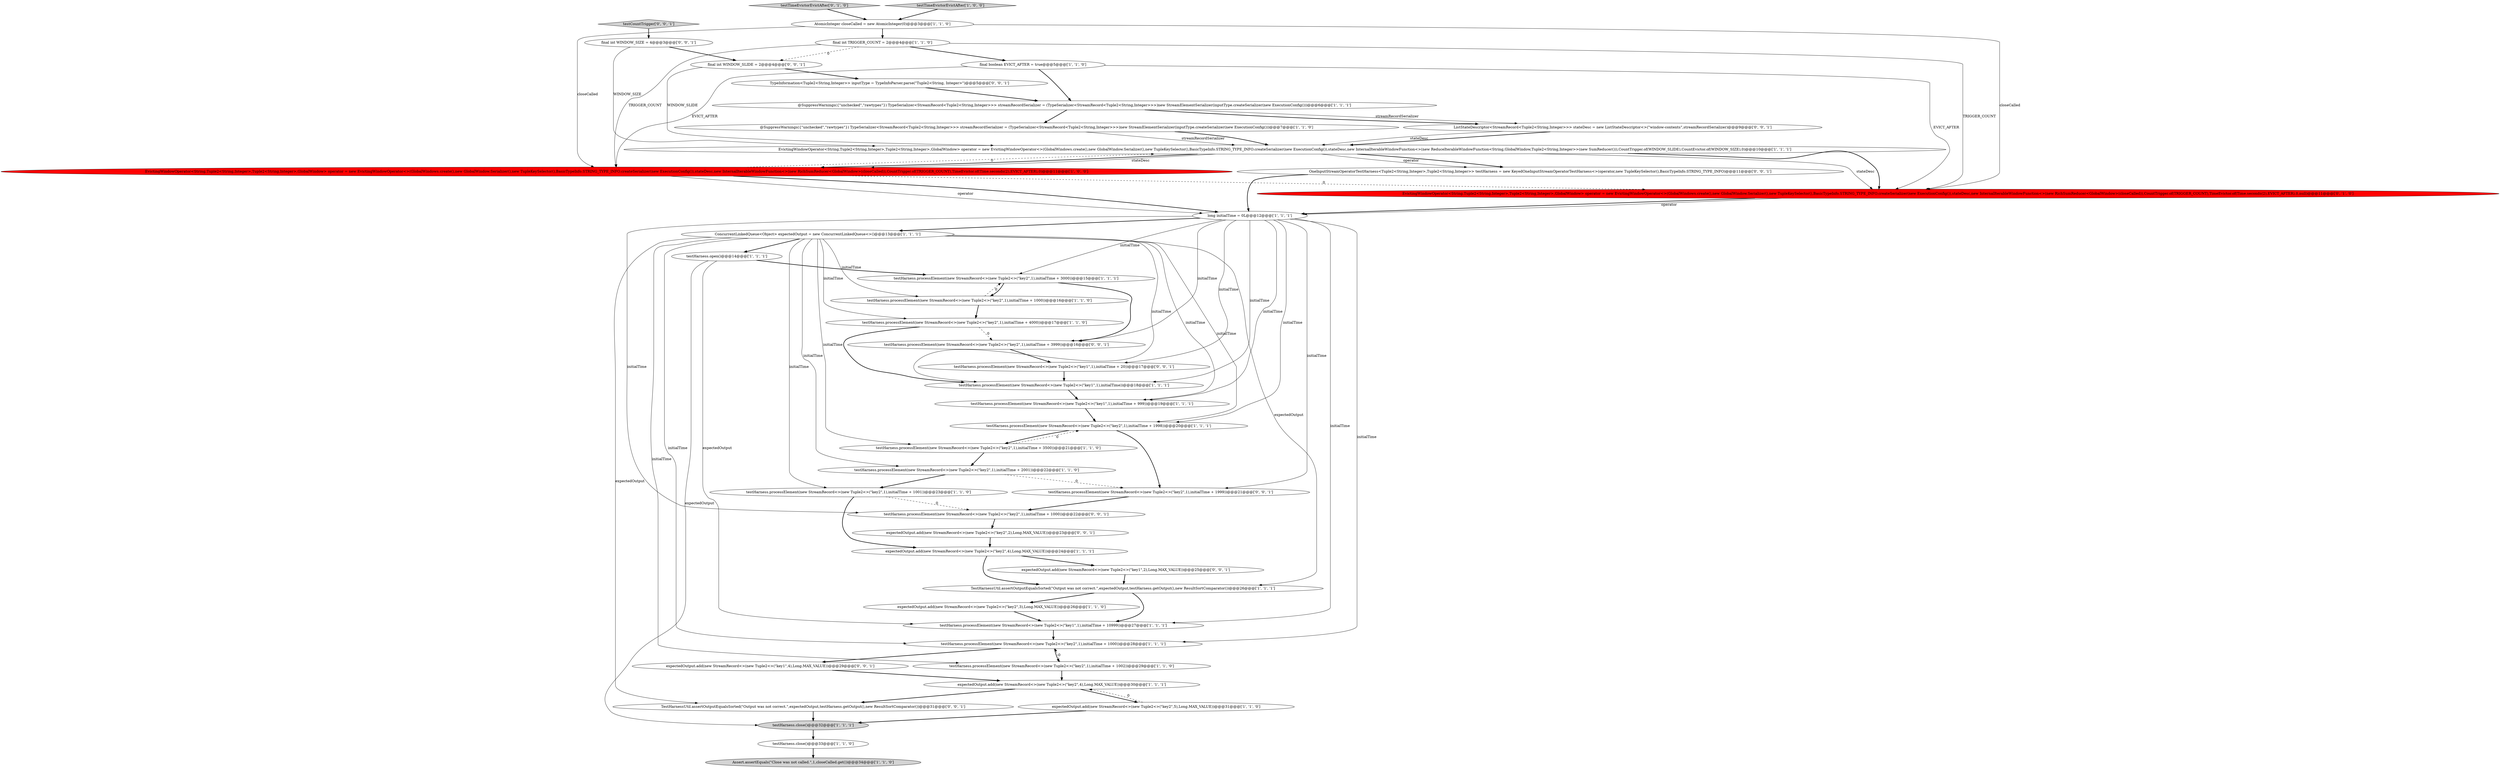 digraph {
0 [style = filled, label = "final boolean EVICT_AFTER = true@@@5@@@['1', '1', '0']", fillcolor = white, shape = ellipse image = "AAA0AAABBB1BBB"];
17 [style = filled, label = "@SuppressWarnings({\"unchecked\",\"rawtypes\"}) TypeSerializer<StreamRecord<Tuple2<String,Integer>>> streamRecordSerializer = (TypeSerializer<StreamRecord<Tuple2<String,Integer>>>)new StreamElementSerializer(inputType.createSerializer(new ExecutionConfig()))@@@6@@@['1', '1', '1']", fillcolor = white, shape = ellipse image = "AAA0AAABBB1BBB"];
9 [style = filled, label = "testHarness.processElement(new StreamRecord<>(new Tuple2<>(\"key2\",1),initialTime + 3000))@@@15@@@['1', '1', '1']", fillcolor = white, shape = ellipse image = "AAA0AAABBB1BBB"];
4 [style = filled, label = "expectedOutput.add(new StreamRecord<>(new Tuple2<>(\"key2\",3),Long.MAX_VALUE))@@@26@@@['1', '1', '0']", fillcolor = white, shape = ellipse image = "AAA0AAABBB1BBB"];
44 [style = filled, label = "TypeInformation<Tuple2<String,Integer>> inputType = TypeInfoParser.parse(\"Tuple2<String, Integer>\")@@@5@@@['0', '0', '1']", fillcolor = white, shape = ellipse image = "AAA0AAABBB3BBB"];
15 [style = filled, label = "ConcurrentLinkedQueue<Object> expectedOutput = new ConcurrentLinkedQueue<>()@@@13@@@['1', '1', '1']", fillcolor = white, shape = ellipse image = "AAA0AAABBB1BBB"];
42 [style = filled, label = "final int WINDOW_SLIDE = 2@@@4@@@['0', '0', '1']", fillcolor = white, shape = ellipse image = "AAA0AAABBB3BBB"];
45 [style = filled, label = "testHarness.processElement(new StreamRecord<>(new Tuple2<>(\"key2\",1),initialTime + 1000))@@@22@@@['0', '0', '1']", fillcolor = white, shape = ellipse image = "AAA0AAABBB3BBB"];
33 [style = filled, label = "testCountTrigger['0', '0', '1']", fillcolor = lightgray, shape = diamond image = "AAA0AAABBB3BBB"];
43 [style = filled, label = "testHarness.processElement(new StreamRecord<>(new Tuple2<>(\"key1\",1),initialTime + 20))@@@17@@@['0', '0', '1']", fillcolor = white, shape = ellipse image = "AAA0AAABBB3BBB"];
32 [style = filled, label = "EvictingWindowOperator<String,Tuple2<String,Integer>,Tuple2<String,Integer>,GlobalWindow> operator = new EvictingWindowOperator<>(GlobalWindows.create(),new GlobalWindow.Serializer(),new TupleKeySelector(),BasicTypeInfo.STRING_TYPE_INFO.createSerializer(new ExecutionConfig()),stateDesc,new InternalIterableWindowFunction<>(new RichSumReducer<GlobalWindow>(closeCalled)),CountTrigger.of(TRIGGER_COUNT),TimeEvictor.of(Time.seconds(2),EVICT_AFTER),0,null)@@@11@@@['0', '1', '0']", fillcolor = red, shape = ellipse image = "AAA1AAABBB2BBB"];
8 [style = filled, label = "Assert.assertEquals(\"Close was not called.\",1,closeCalled.get())@@@34@@@['1', '1', '0']", fillcolor = lightgray, shape = ellipse image = "AAA0AAABBB1BBB"];
23 [style = filled, label = "long initialTime = 0L@@@12@@@['1', '1', '1']", fillcolor = white, shape = ellipse image = "AAA0AAABBB1BBB"];
25 [style = filled, label = "testHarness.processElement(new StreamRecord<>(new Tuple2<>(\"key2\",1),initialTime + 1002))@@@29@@@['1', '1', '0']", fillcolor = white, shape = ellipse image = "AAA0AAABBB1BBB"];
41 [style = filled, label = "expectedOutput.add(new StreamRecord<>(new Tuple2<>(\"key2\",2),Long.MAX_VALUE))@@@23@@@['0', '0', '1']", fillcolor = white, shape = ellipse image = "AAA0AAABBB3BBB"];
18 [style = filled, label = "@SuppressWarnings({\"unchecked\",\"rawtypes\"}) TypeSerializer<StreamRecord<Tuple2<String,Integer>>> streamRecordSerializer = (TypeSerializer<StreamRecord<Tuple2<String,Integer>>>)new StreamElementSerializer(inputType.createSerializer(new ExecutionConfig()))@@@7@@@['1', '1', '0']", fillcolor = white, shape = ellipse image = "AAA0AAABBB1BBB"];
46 [style = filled, label = "expectedOutput.add(new StreamRecord<>(new Tuple2<>(\"key1\",2),Long.MAX_VALUE))@@@25@@@['0', '0', '1']", fillcolor = white, shape = ellipse image = "AAA0AAABBB3BBB"];
22 [style = filled, label = "testHarness.processElement(new StreamRecord<>(new Tuple2<>(\"key2\",1),initialTime + 1000))@@@28@@@['1', '1', '1']", fillcolor = white, shape = ellipse image = "AAA0AAABBB1BBB"];
40 [style = filled, label = "testHarness.processElement(new StreamRecord<>(new Tuple2<>(\"key2\",1),initialTime + 3999))@@@16@@@['0', '0', '1']", fillcolor = white, shape = ellipse image = "AAA0AAABBB3BBB"];
38 [style = filled, label = "TestHarnessUtil.assertOutputEqualsSorted(\"Output was not correct.\",expectedOutput,testHarness.getOutput(),new ResultSortComparator())@@@31@@@['0', '0', '1']", fillcolor = white, shape = ellipse image = "AAA0AAABBB3BBB"];
19 [style = filled, label = "expectedOutput.add(new StreamRecord<>(new Tuple2<>(\"key2\",4),Long.MAX_VALUE))@@@30@@@['1', '1', '1']", fillcolor = white, shape = ellipse image = "AAA0AAABBB1BBB"];
27 [style = filled, label = "testHarness.close()@@@32@@@['1', '1', '1']", fillcolor = lightgray, shape = ellipse image = "AAA0AAABBB1BBB"];
11 [style = filled, label = "expectedOutput.add(new StreamRecord<>(new Tuple2<>(\"key2\",5),Long.MAX_VALUE))@@@31@@@['1', '1', '0']", fillcolor = white, shape = ellipse image = "AAA0AAABBB1BBB"];
28 [style = filled, label = "testHarness.processElement(new StreamRecord<>(new Tuple2<>(\"key1\",1),initialTime + 999))@@@19@@@['1', '1', '1']", fillcolor = white, shape = ellipse image = "AAA0AAABBB1BBB"];
39 [style = filled, label = "final int WINDOW_SIZE = 4@@@3@@@['0', '0', '1']", fillcolor = white, shape = ellipse image = "AAA0AAABBB3BBB"];
1 [style = filled, label = "EvictingWindowOperator<String,Tuple2<String,Integer>,Tuple2<String,Integer>,GlobalWindow> operator = new EvictingWindowOperator<>(GlobalWindows.create(),new GlobalWindow.Serializer(),new TupleKeySelector(),BasicTypeInfo.STRING_TYPE_INFO.createSerializer(new ExecutionConfig()),stateDesc,new InternalIterableWindowFunction<>(new ReduceIterableWindowFunction<String,GlobalWindow,Tuple2<String,Integer>>(new SumReducer())),CountTrigger.of(WINDOW_SLIDE),CountEvictor.of(WINDOW_SIZE),0)@@@10@@@['1', '1', '1']", fillcolor = white, shape = ellipse image = "AAA0AAABBB1BBB"];
20 [style = filled, label = "testHarness.close()@@@33@@@['1', '1', '0']", fillcolor = white, shape = ellipse image = "AAA0AAABBB1BBB"];
6 [style = filled, label = "EvictingWindowOperator<String,Tuple2<String,Integer>,Tuple2<String,Integer>,GlobalWindow> operator = new EvictingWindowOperator<>(GlobalWindows.create(),new GlobalWindow.Serializer(),new TupleKeySelector(),BasicTypeInfo.STRING_TYPE_INFO.createSerializer(new ExecutionConfig()),stateDesc,new InternalIterableWindowFunction<>(new RichSumReducer<GlobalWindow>(closeCalled)),CountTrigger.of(TRIGGER_COUNT),TimeEvictor.of(Time.seconds(2),EVICT_AFTER),0)@@@11@@@['1', '0', '0']", fillcolor = red, shape = ellipse image = "AAA1AAABBB1BBB"];
7 [style = filled, label = "testHarness.processElement(new StreamRecord<>(new Tuple2<>(\"key2\",1),initialTime + 3500))@@@21@@@['1', '1', '0']", fillcolor = white, shape = ellipse image = "AAA0AAABBB1BBB"];
31 [style = filled, label = "testTimeEvictorEvictAfter['0', '1', '0']", fillcolor = lightgray, shape = diamond image = "AAA0AAABBB2BBB"];
3 [style = filled, label = "final int TRIGGER_COUNT = 2@@@4@@@['1', '1', '0']", fillcolor = white, shape = ellipse image = "AAA0AAABBB1BBB"];
10 [style = filled, label = "AtomicInteger closeCalled = new AtomicInteger(0)@@@3@@@['1', '1', '0']", fillcolor = white, shape = ellipse image = "AAA0AAABBB1BBB"];
26 [style = filled, label = "testTimeEvictorEvictAfter['1', '0', '0']", fillcolor = lightgray, shape = diamond image = "AAA0AAABBB1BBB"];
36 [style = filled, label = "testHarness.processElement(new StreamRecord<>(new Tuple2<>(\"key2\",1),initialTime + 1999))@@@21@@@['0', '0', '1']", fillcolor = white, shape = ellipse image = "AAA0AAABBB3BBB"];
5 [style = filled, label = "expectedOutput.add(new StreamRecord<>(new Tuple2<>(\"key2\",4),Long.MAX_VALUE))@@@24@@@['1', '1', '1']", fillcolor = white, shape = ellipse image = "AAA0AAABBB1BBB"];
14 [style = filled, label = "TestHarnessUtil.assertOutputEqualsSorted(\"Output was not correct.\",expectedOutput,testHarness.getOutput(),new ResultSortComparator())@@@26@@@['1', '1', '1']", fillcolor = white, shape = ellipse image = "AAA0AAABBB1BBB"];
12 [style = filled, label = "testHarness.processElement(new StreamRecord<>(new Tuple2<>(\"key2\",1),initialTime + 2001))@@@22@@@['1', '1', '0']", fillcolor = white, shape = ellipse image = "AAA0AAABBB1BBB"];
21 [style = filled, label = "testHarness.processElement(new StreamRecord<>(new Tuple2<>(\"key1\",1),initialTime + 10999))@@@27@@@['1', '1', '1']", fillcolor = white, shape = ellipse image = "AAA0AAABBB1BBB"];
34 [style = filled, label = "OneInputStreamOperatorTestHarness<Tuple2<String,Integer>,Tuple2<String,Integer>> testHarness = new KeyedOneInputStreamOperatorTestHarness<>(operator,new TupleKeySelector(),BasicTypeInfo.STRING_TYPE_INFO)@@@11@@@['0', '0', '1']", fillcolor = white, shape = ellipse image = "AAA0AAABBB3BBB"];
29 [style = filled, label = "testHarness.processElement(new StreamRecord<>(new Tuple2<>(\"key2\",1),initialTime + 4000))@@@17@@@['1', '1', '0']", fillcolor = white, shape = ellipse image = "AAA0AAABBB1BBB"];
13 [style = filled, label = "testHarness.processElement(new StreamRecord<>(new Tuple2<>(\"key2\",1),initialTime + 1001))@@@23@@@['1', '1', '0']", fillcolor = white, shape = ellipse image = "AAA0AAABBB1BBB"];
2 [style = filled, label = "testHarness.processElement(new StreamRecord<>(new Tuple2<>(\"key1\",1),initialTime))@@@18@@@['1', '1', '1']", fillcolor = white, shape = ellipse image = "AAA0AAABBB1BBB"];
16 [style = filled, label = "testHarness.processElement(new StreamRecord<>(new Tuple2<>(\"key2\",1),initialTime + 1998))@@@20@@@['1', '1', '1']", fillcolor = white, shape = ellipse image = "AAA0AAABBB1BBB"];
24 [style = filled, label = "testHarness.open()@@@14@@@['1', '1', '1']", fillcolor = white, shape = ellipse image = "AAA0AAABBB1BBB"];
30 [style = filled, label = "testHarness.processElement(new StreamRecord<>(new Tuple2<>(\"key2\",1),initialTime + 1000))@@@16@@@['1', '1', '0']", fillcolor = white, shape = ellipse image = "AAA0AAABBB1BBB"];
35 [style = filled, label = "ListStateDescriptor<StreamRecord<Tuple2<String,Integer>>> stateDesc = new ListStateDescriptor<>(\"window-contents\",streamRecordSerializer)@@@9@@@['0', '0', '1']", fillcolor = white, shape = ellipse image = "AAA0AAABBB3BBB"];
37 [style = filled, label = "expectedOutput.add(new StreamRecord<>(new Tuple2<>(\"key1\",4),Long.MAX_VALUE))@@@29@@@['0', '0', '1']", fillcolor = white, shape = ellipse image = "AAA0AAABBB3BBB"];
23->28 [style = solid, label="initialTime"];
15->2 [style = solid, label="initialTime"];
6->1 [style = dashed, label="0"];
32->23 [style = bold, label=""];
15->13 [style = solid, label="initialTime"];
26->10 [style = bold, label=""];
22->37 [style = bold, label=""];
1->32 [style = solid, label="stateDesc"];
30->9 [style = dashed, label="0"];
10->6 [style = solid, label="closeCalled"];
16->7 [style = bold, label=""];
17->35 [style = solid, label="streamRecordSerializer"];
19->11 [style = bold, label=""];
30->29 [style = bold, label=""];
15->30 [style = solid, label="initialTime"];
13->45 [style = dashed, label="0"];
18->1 [style = solid, label="streamRecordSerializer"];
23->21 [style = solid, label="initialTime"];
29->2 [style = bold, label=""];
23->36 [style = solid, label="initialTime"];
42->44 [style = bold, label=""];
23->43 [style = solid, label="initialTime"];
25->19 [style = bold, label=""];
11->27 [style = bold, label=""];
2->28 [style = bold, label=""];
6->23 [style = solid, label="operator"];
17->35 [style = bold, label=""];
9->40 [style = bold, label=""];
45->41 [style = bold, label=""];
22->25 [style = bold, label=""];
23->16 [style = solid, label="initialTime"];
23->22 [style = solid, label="initialTime"];
0->17 [style = bold, label=""];
23->2 [style = solid, label="initialTime"];
7->16 [style = dashed, label="0"];
6->32 [style = dashed, label="0"];
4->21 [style = bold, label=""];
44->17 [style = bold, label=""];
3->0 [style = bold, label=""];
23->40 [style = solid, label="initialTime"];
15->28 [style = solid, label="initialTime"];
42->1 [style = solid, label="WINDOW_SLIDE"];
20->8 [style = bold, label=""];
18->1 [style = bold, label=""];
21->22 [style = bold, label=""];
3->32 [style = solid, label="TRIGGER_COUNT"];
13->5 [style = bold, label=""];
1->32 [style = bold, label=""];
46->14 [style = bold, label=""];
39->42 [style = bold, label=""];
19->38 [style = bold, label=""];
27->20 [style = bold, label=""];
14->21 [style = bold, label=""];
14->4 [style = bold, label=""];
24->27 [style = solid, label="expectedOutput"];
16->36 [style = bold, label=""];
1->34 [style = solid, label="operator"];
15->25 [style = solid, label="initialTime"];
0->6 [style = solid, label="EVICT_AFTER"];
6->23 [style = bold, label=""];
23->15 [style = bold, label=""];
23->9 [style = solid, label="initialTime"];
38->27 [style = bold, label=""];
43->2 [style = bold, label=""];
15->14 [style = solid, label="expectedOutput"];
12->13 [style = bold, label=""];
32->23 [style = solid, label="operator"];
1->34 [style = bold, label=""];
1->6 [style = bold, label=""];
35->1 [style = bold, label=""];
15->16 [style = solid, label="initialTime"];
31->10 [style = bold, label=""];
3->6 [style = solid, label="TRIGGER_COUNT"];
29->40 [style = dashed, label="0"];
34->23 [style = bold, label=""];
1->6 [style = solid, label="stateDesc"];
3->42 [style = dashed, label="0"];
40->43 [style = bold, label=""];
24->9 [style = bold, label=""];
15->12 [style = solid, label="initialTime"];
15->29 [style = solid, label="initialTime"];
7->12 [style = bold, label=""];
25->22 [style = dashed, label="0"];
10->3 [style = bold, label=""];
9->30 [style = bold, label=""];
35->1 [style = solid, label="stateDesc"];
15->38 [style = solid, label="expectedOutput"];
5->14 [style = bold, label=""];
15->22 [style = solid, label="initialTime"];
28->16 [style = bold, label=""];
39->1 [style = solid, label="WINDOW_SIZE"];
10->32 [style = solid, label="closeCalled"];
33->39 [style = bold, label=""];
12->36 [style = dashed, label="0"];
11->19 [style = dashed, label="0"];
15->24 [style = bold, label=""];
23->45 [style = solid, label="initialTime"];
37->19 [style = bold, label=""];
15->7 [style = solid, label="initialTime"];
36->45 [style = bold, label=""];
0->32 [style = solid, label="EVICT_AFTER"];
5->46 [style = bold, label=""];
17->18 [style = bold, label=""];
41->5 [style = bold, label=""];
24->21 [style = solid, label="expectedOutput"];
}
